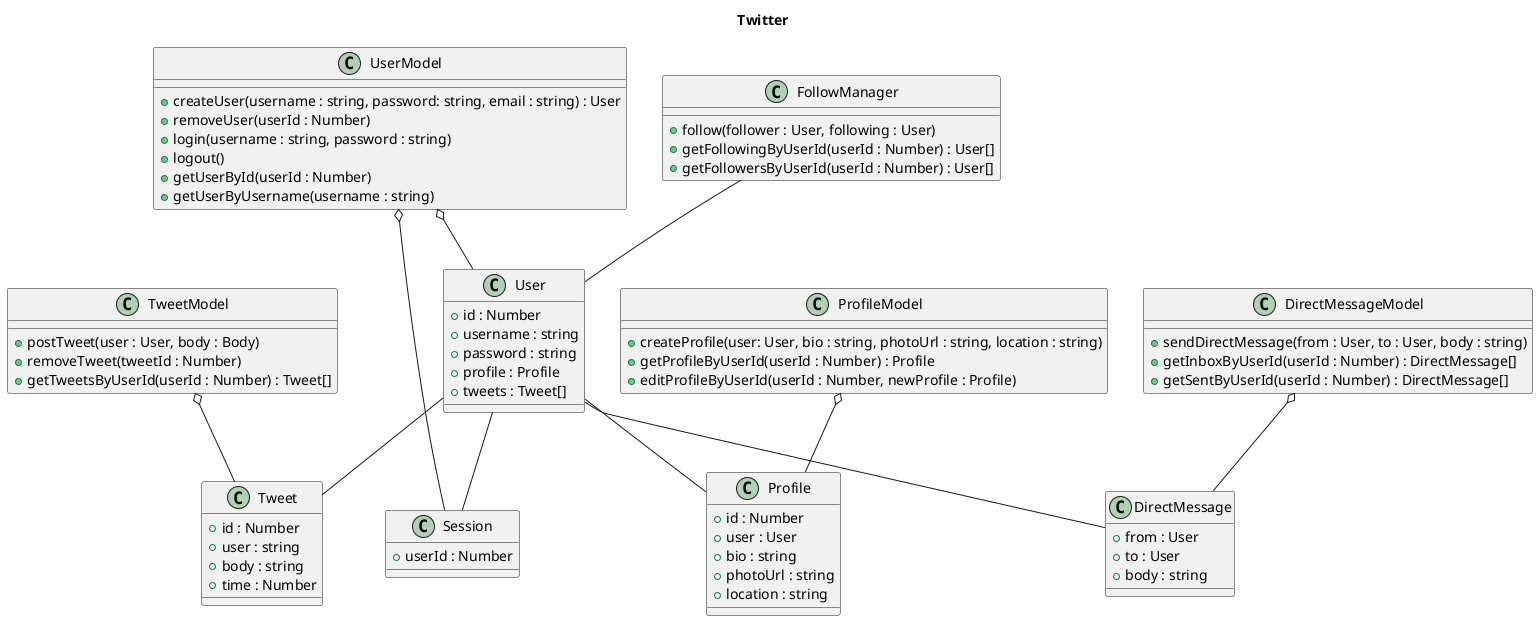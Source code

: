 @startuml
title Twitter

class User {
	+ id : Number
	+ username : string
	+ password : string
	+ profile : Profile
	+ tweets : Tweet[]
}

class Tweet {
	+ id : Number
	+ user : string
	+ body : string
	+ time : Number
}

class UserModel {
	+ createUser(username : string, password: string, email : string) : User
	+ removeUser(userId : Number)
	+ login(username : string, password : string)
	+ logout()
	+ getUserById(userId : Number)
	+ getUserByUsername(username : string)
}

class Session {
	+ userId : Number
}

class FollowManager {
	+ follow(follower : User, following : User)
	+ getFollowingByUserId(userId : Number) : User[]
	+ getFollowersByUserId(userId : Number) : User[]
}

class Profile {
	+ id : Number
	+ user : User
	+ bio : string
	+ photoUrl : string
	+ location : string
}

class ProfileModel {
	+ createProfile(user: User, bio : string, photoUrl : string, location : string)
	+ getProfileByUserId(userId : Number) : Profile
	+ editProfileByUserId(userId : Number, newProfile : Profile)
}

class TweetModel {
	+ postTweet(user : User, body : Body)
	+ removeTweet(tweetId : Number)
	+ getTweetsByUserId(userId : Number) : Tweet[]
}

class DirectMessage {
	+ from : User
	+ to : User
	+ body : string
}

class DirectMessageModel {
	+ sendDirectMessage(from : User, to : User, body : string)
	+ getInboxByUserId(userId : Number) : DirectMessage[]
	+ getSentByUserId(userId : Number) : DirectMessage[]
}

UserModel o-- User
UserModel o-- Session
DirectMessageModel o-- DirectMessage
ProfileModel o-- Profile
TweetModel o-- Tweet
User -- Session
User -- Tweet
User -- Profile
User -- DirectMessage
FollowManager -- User
@enduml